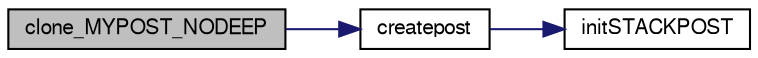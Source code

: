 digraph "clone_MYPOST_NODEEP"
{
  edge [fontname="FreeSans",fontsize="10",labelfontname="FreeSans",labelfontsize="10"];
  node [fontname="FreeSans",fontsize="10",shape=record];
  rankdir="LR";
  Node1 [label="clone_MYPOST_NODEEP",height=0.2,width=0.4,color="black", fillcolor="grey75", style="filled", fontcolor="black"];
  Node1 -> Node2 [color="midnightblue",fontsize="10",style="solid",fontname="FreeSans"];
  Node2 [label="createpost",height=0.2,width=0.4,color="black", fillcolor="white", style="filled",URL="$mypost_8c.html#a226bc0c43835f1b4ced9d34f295ddbc6",tooltip="Função que inicializa a (nossa) representação de um post na memória. "];
  Node2 -> Node3 [color="midnightblue",fontsize="10",style="solid",fontname="FreeSans"];
  Node3 [label="initSTACKPOST",height=0.2,width=0.4,color="black", fillcolor="white", style="filled",URL="$mypost_8c.html#ac441cbdcf1391689526aba31a5e5aae9",tooltip="Função que inicializa um stackpost. "];
}
